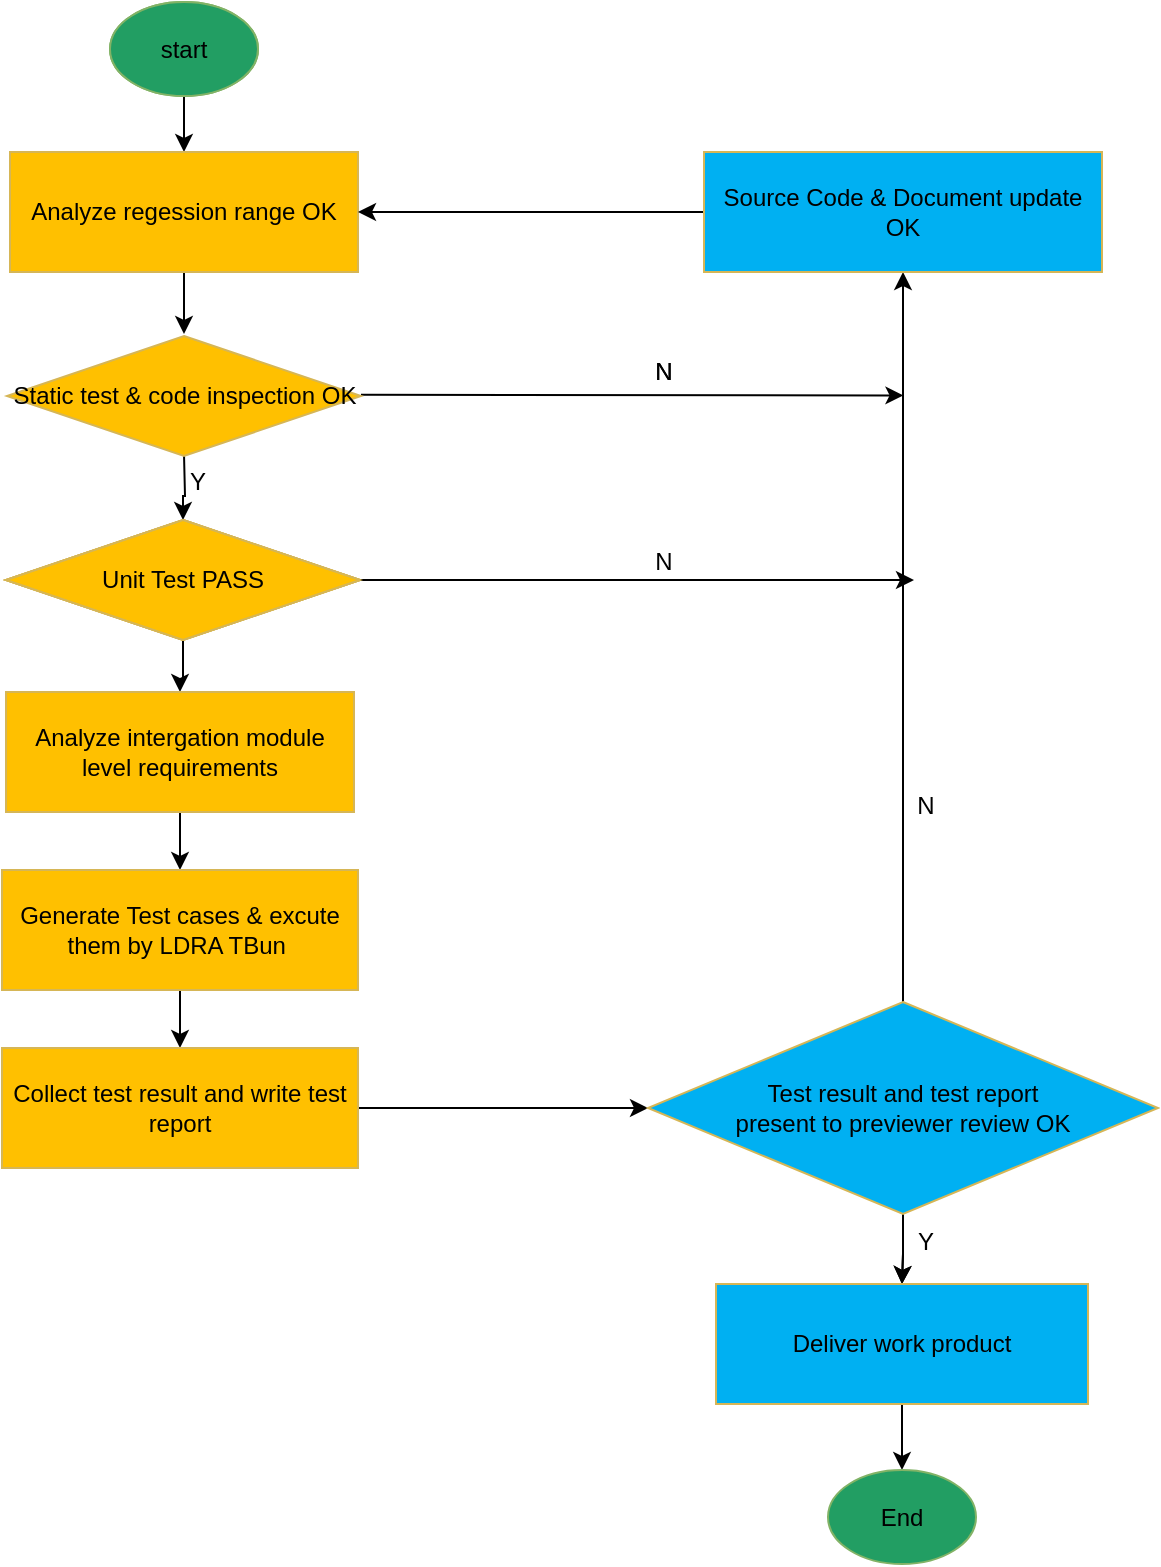 <mxfile version="15.2.5" type="github">
  <diagram id="C5RBs43oDa-KdzZeNtuy" name="Page-1">
    <mxGraphModel dx="1483" dy="1227" grid="0" gridSize="10" guides="1" tooltips="1" connect="1" arrows="1" fold="1" page="0" pageScale="1" pageWidth="827" pageHeight="1169" math="0" shadow="0">
      <root>
        <mxCell id="WIyWlLk6GJQsqaUBKTNV-0" />
        <mxCell id="WIyWlLk6GJQsqaUBKTNV-1" parent="WIyWlLk6GJQsqaUBKTNV-0" />
        <mxCell id="lVU3wNaucCvt7rgFDzpp-3" value="" style="edgeStyle=orthogonalEdgeStyle;rounded=0;orthogonalLoop=1;jettySize=auto;html=1;" edge="1" parent="WIyWlLk6GJQsqaUBKTNV-1" source="lVU3wNaucCvt7rgFDzpp-0" target="lVU3wNaucCvt7rgFDzpp-2">
          <mxGeometry relative="1" as="geometry" />
        </mxCell>
        <mxCell id="lVU3wNaucCvt7rgFDzpp-0" value="start" style="ellipse;whiteSpace=wrap;html=1;fillColor=#d5e8d4;strokeColor=#82b366;" vertex="1" parent="WIyWlLk6GJQsqaUBKTNV-1">
          <mxGeometry x="156" y="-382" width="74" height="47" as="geometry" />
        </mxCell>
        <mxCell id="lVU3wNaucCvt7rgFDzpp-5" value="" style="edgeStyle=orthogonalEdgeStyle;rounded=0;orthogonalLoop=1;jettySize=auto;html=1;" edge="1" parent="WIyWlLk6GJQsqaUBKTNV-1" source="lVU3wNaucCvt7rgFDzpp-2">
          <mxGeometry relative="1" as="geometry">
            <mxPoint x="193.0" y="-216" as="targetPoint" />
          </mxGeometry>
        </mxCell>
        <mxCell id="lVU3wNaucCvt7rgFDzpp-2" value="Analyze regession range OK" style="rounded=0;whiteSpace=wrap;html=1;fillColor=#ffc000;strokeColor=#d6b656;" vertex="1" parent="WIyWlLk6GJQsqaUBKTNV-1">
          <mxGeometry x="106" y="-307" width="174" height="60" as="geometry" />
        </mxCell>
        <mxCell id="lVU3wNaucCvt7rgFDzpp-7" value="" style="edgeStyle=orthogonalEdgeStyle;rounded=0;orthogonalLoop=1;jettySize=auto;html=1;" edge="1" parent="WIyWlLk6GJQsqaUBKTNV-1" target="lVU3wNaucCvt7rgFDzpp-6">
          <mxGeometry relative="1" as="geometry">
            <mxPoint x="193.0" y="-156" as="sourcePoint" />
          </mxGeometry>
        </mxCell>
        <mxCell id="lVU3wNaucCvt7rgFDzpp-11" value="" style="edgeStyle=orthogonalEdgeStyle;rounded=0;orthogonalLoop=1;jettySize=auto;html=1;" edge="1" parent="WIyWlLk6GJQsqaUBKTNV-1" source="lVU3wNaucCvt7rgFDzpp-6" target="lVU3wNaucCvt7rgFDzpp-10">
          <mxGeometry relative="1" as="geometry" />
        </mxCell>
        <mxCell id="lVU3wNaucCvt7rgFDzpp-6" value="Unit Test PASS" style="rhombus;whiteSpace=wrap;html=1;fillColor=#fff2cc;strokeColor=#d6b656;" vertex="1" parent="WIyWlLk6GJQsqaUBKTNV-1">
          <mxGeometry x="104" y="-123" width="177" height="60" as="geometry" />
        </mxCell>
        <mxCell id="lVU3wNaucCvt7rgFDzpp-8" style="edgeStyle=orthogonalEdgeStyle;rounded=0;orthogonalLoop=1;jettySize=auto;html=1;exitX=0.5;exitY=1;exitDx=0;exitDy=0;" edge="1" parent="WIyWlLk6GJQsqaUBKTNV-1" source="lVU3wNaucCvt7rgFDzpp-6" target="lVU3wNaucCvt7rgFDzpp-6">
          <mxGeometry relative="1" as="geometry" />
        </mxCell>
        <mxCell id="lVU3wNaucCvt7rgFDzpp-9" value="Y" style="text;html=1;strokeColor=none;fillColor=none;align=center;verticalAlign=middle;whiteSpace=wrap;rounded=0;" vertex="1" parent="WIyWlLk6GJQsqaUBKTNV-1">
          <mxGeometry x="180" y="-152" width="40" height="20" as="geometry" />
        </mxCell>
        <mxCell id="lVU3wNaucCvt7rgFDzpp-13" value="" style="edgeStyle=orthogonalEdgeStyle;rounded=0;orthogonalLoop=1;jettySize=auto;html=1;" edge="1" parent="WIyWlLk6GJQsqaUBKTNV-1" source="lVU3wNaucCvt7rgFDzpp-10" target="lVU3wNaucCvt7rgFDzpp-12">
          <mxGeometry relative="1" as="geometry" />
        </mxCell>
        <mxCell id="lVU3wNaucCvt7rgFDzpp-10" value="Analyze intergation module level requirements" style="rounded=0;whiteSpace=wrap;html=1;fillColor=#ffc000;strokeColor=#d6b656;" vertex="1" parent="WIyWlLk6GJQsqaUBKTNV-1">
          <mxGeometry x="104" y="-37" width="174" height="60" as="geometry" />
        </mxCell>
        <mxCell id="lVU3wNaucCvt7rgFDzpp-15" value="" style="edgeStyle=orthogonalEdgeStyle;rounded=0;orthogonalLoop=1;jettySize=auto;html=1;" edge="1" parent="WIyWlLk6GJQsqaUBKTNV-1" source="lVU3wNaucCvt7rgFDzpp-12" target="lVU3wNaucCvt7rgFDzpp-14">
          <mxGeometry relative="1" as="geometry" />
        </mxCell>
        <mxCell id="lVU3wNaucCvt7rgFDzpp-12" value="Generate Test cases &amp;amp; excute them by LDRA TBun&amp;nbsp;" style="whiteSpace=wrap;html=1;rounded=0;strokeColor=#d6b656;fillColor=#ffc000;" vertex="1" parent="WIyWlLk6GJQsqaUBKTNV-1">
          <mxGeometry x="102" y="52" width="178" height="60" as="geometry" />
        </mxCell>
        <mxCell id="lVU3wNaucCvt7rgFDzpp-19" style="edgeStyle=orthogonalEdgeStyle;rounded=0;orthogonalLoop=1;jettySize=auto;html=1;exitX=1;exitY=0.5;exitDx=0;exitDy=0;entryX=0;entryY=0.5;entryDx=0;entryDy=0;" edge="1" parent="WIyWlLk6GJQsqaUBKTNV-1" source="lVU3wNaucCvt7rgFDzpp-14" target="lVU3wNaucCvt7rgFDzpp-18">
          <mxGeometry relative="1" as="geometry" />
        </mxCell>
        <mxCell id="lVU3wNaucCvt7rgFDzpp-14" value="Collect test result and write test report" style="whiteSpace=wrap;html=1;rounded=0;strokeColor=#d6b656;fillColor=#ffc000;" vertex="1" parent="WIyWlLk6GJQsqaUBKTNV-1">
          <mxGeometry x="102" y="141" width="178" height="60" as="geometry" />
        </mxCell>
        <mxCell id="lVU3wNaucCvt7rgFDzpp-16" value="Unit Test PASS" style="rhombus;whiteSpace=wrap;html=1;fillColor=#fff2cc;strokeColor=#d6b656;" vertex="1" parent="WIyWlLk6GJQsqaUBKTNV-1">
          <mxGeometry x="104" y="-123" width="177" height="60" as="geometry" />
        </mxCell>
        <mxCell id="lVU3wNaucCvt7rgFDzpp-17" value="Unit Test PASS" style="rhombus;whiteSpace=wrap;html=1;fillColor=#ffc000;strokeColor=#d6b656;" vertex="1" parent="WIyWlLk6GJQsqaUBKTNV-1">
          <mxGeometry x="104" y="-123" width="177" height="60" as="geometry" />
        </mxCell>
        <mxCell id="lVU3wNaucCvt7rgFDzpp-21" value="" style="edgeStyle=orthogonalEdgeStyle;rounded=0;orthogonalLoop=1;jettySize=auto;html=1;" edge="1" parent="WIyWlLk6GJQsqaUBKTNV-1" source="lVU3wNaucCvt7rgFDzpp-18" target="lVU3wNaucCvt7rgFDzpp-20">
          <mxGeometry relative="1" as="geometry" />
        </mxCell>
        <mxCell id="lVU3wNaucCvt7rgFDzpp-26" value="" style="edgeStyle=orthogonalEdgeStyle;rounded=0;orthogonalLoop=1;jettySize=auto;html=1;" edge="1" parent="WIyWlLk6GJQsqaUBKTNV-1" source="lVU3wNaucCvt7rgFDzpp-18" target="lVU3wNaucCvt7rgFDzpp-20">
          <mxGeometry relative="1" as="geometry" />
        </mxCell>
        <mxCell id="lVU3wNaucCvt7rgFDzpp-32" style="edgeStyle=none;rounded=0;orthogonalLoop=1;jettySize=auto;html=1;exitX=0.5;exitY=0;exitDx=0;exitDy=0;entryX=0.5;entryY=1;entryDx=0;entryDy=0;" edge="1" parent="WIyWlLk6GJQsqaUBKTNV-1" source="lVU3wNaucCvt7rgFDzpp-18" target="lVU3wNaucCvt7rgFDzpp-30">
          <mxGeometry relative="1" as="geometry" />
        </mxCell>
        <mxCell id="lVU3wNaucCvt7rgFDzpp-18" value="Test result and test report &lt;br&gt;present to previewer review OK" style="rhombus;whiteSpace=wrap;html=1;fillColor=#00b0f2;strokeColor=#d6b656;" vertex="1" parent="WIyWlLk6GJQsqaUBKTNV-1">
          <mxGeometry x="425" y="118" width="255" height="106" as="geometry" />
        </mxCell>
        <mxCell id="lVU3wNaucCvt7rgFDzpp-24" value="" style="edgeStyle=orthogonalEdgeStyle;rounded=0;orthogonalLoop=1;jettySize=auto;html=1;" edge="1" parent="WIyWlLk6GJQsqaUBKTNV-1" source="lVU3wNaucCvt7rgFDzpp-20" target="lVU3wNaucCvt7rgFDzpp-23">
          <mxGeometry relative="1" as="geometry" />
        </mxCell>
        <mxCell id="lVU3wNaucCvt7rgFDzpp-20" value="Deliver work product" style="whiteSpace=wrap;html=1;strokeColor=#d6b656;fillColor=#00b0f2;" vertex="1" parent="WIyWlLk6GJQsqaUBKTNV-1">
          <mxGeometry x="459" y="259" width="186" height="60" as="geometry" />
        </mxCell>
        <mxCell id="lVU3wNaucCvt7rgFDzpp-22" value="start" style="ellipse;whiteSpace=wrap;html=1;fillColor=#229e63;strokeColor=#82b366;" vertex="1" parent="WIyWlLk6GJQsqaUBKTNV-1">
          <mxGeometry x="156" y="-382" width="74" height="47" as="geometry" />
        </mxCell>
        <mxCell id="lVU3wNaucCvt7rgFDzpp-23" value="End" style="ellipse;whiteSpace=wrap;html=1;fillColor=#229e63;strokeColor=#82b366;" vertex="1" parent="WIyWlLk6GJQsqaUBKTNV-1">
          <mxGeometry x="515" y="352" width="74" height="47" as="geometry" />
        </mxCell>
        <mxCell id="lVU3wNaucCvt7rgFDzpp-34" style="edgeStyle=none;rounded=0;orthogonalLoop=1;jettySize=auto;html=1;exitX=1;exitY=0.5;exitDx=0;exitDy=0;" edge="1" parent="WIyWlLk6GJQsqaUBKTNV-1">
          <mxGeometry relative="1" as="geometry">
            <mxPoint x="552.735" y="-185.296" as="targetPoint" />
            <mxPoint x="281.5" y="-185.59" as="sourcePoint" />
          </mxGeometry>
        </mxCell>
        <mxCell id="lVU3wNaucCvt7rgFDzpp-27" value="Y" style="text;html=1;strokeColor=none;fillColor=none;align=center;verticalAlign=middle;whiteSpace=wrap;rounded=0;" vertex="1" parent="WIyWlLk6GJQsqaUBKTNV-1">
          <mxGeometry x="544" y="228" width="40" height="20" as="geometry" />
        </mxCell>
        <mxCell id="lVU3wNaucCvt7rgFDzpp-29" value="Deliver work product" style="whiteSpace=wrap;html=1;strokeColor=#d6b656;fillColor=#00b0f2;" vertex="1" parent="WIyWlLk6GJQsqaUBKTNV-1">
          <mxGeometry x="459" y="259" width="186" height="60" as="geometry" />
        </mxCell>
        <mxCell id="lVU3wNaucCvt7rgFDzpp-31" style="edgeStyle=none;rounded=0;orthogonalLoop=1;jettySize=auto;html=1;exitX=0;exitY=0.5;exitDx=0;exitDy=0;entryX=1;entryY=0.5;entryDx=0;entryDy=0;" edge="1" parent="WIyWlLk6GJQsqaUBKTNV-1" source="lVU3wNaucCvt7rgFDzpp-30" target="lVU3wNaucCvt7rgFDzpp-2">
          <mxGeometry relative="1" as="geometry" />
        </mxCell>
        <mxCell id="lVU3wNaucCvt7rgFDzpp-30" value="Source Code &amp;amp; Document update OK" style="whiteSpace=wrap;html=1;strokeColor=#d6b656;fillColor=#00b0f2;" vertex="1" parent="WIyWlLk6GJQsqaUBKTNV-1">
          <mxGeometry x="453" y="-307" width="199" height="60" as="geometry" />
        </mxCell>
        <mxCell id="lVU3wNaucCvt7rgFDzpp-33" value="N" style="text;html=1;strokeColor=none;fillColor=none;align=center;verticalAlign=middle;whiteSpace=wrap;rounded=0;" vertex="1" parent="WIyWlLk6GJQsqaUBKTNV-1">
          <mxGeometry x="544" y="10" width="40" height="20" as="geometry" />
        </mxCell>
        <mxCell id="lVU3wNaucCvt7rgFDzpp-37" style="edgeStyle=none;rounded=0;orthogonalLoop=1;jettySize=auto;html=1;exitX=1;exitY=0.5;exitDx=0;exitDy=0;" edge="1" parent="WIyWlLk6GJQsqaUBKTNV-1" source="lVU3wNaucCvt7rgFDzpp-35">
          <mxGeometry relative="1" as="geometry">
            <mxPoint x="558" y="-93" as="targetPoint" />
          </mxGeometry>
        </mxCell>
        <mxCell id="lVU3wNaucCvt7rgFDzpp-35" value="Unit Test PASS" style="rhombus;whiteSpace=wrap;html=1;fillColor=#ffc000;strokeColor=#d6b656;" vertex="1" parent="WIyWlLk6GJQsqaUBKTNV-1">
          <mxGeometry x="104" y="-123" width="177" height="60" as="geometry" />
        </mxCell>
        <mxCell id="lVU3wNaucCvt7rgFDzpp-36" value="Static test &amp;amp; code inspection OK" style="rhombus;whiteSpace=wrap;html=1;fillColor=#ffc000;strokeColor=#d6b656;" vertex="1" parent="WIyWlLk6GJQsqaUBKTNV-1">
          <mxGeometry x="104.5" y="-215" width="177" height="60" as="geometry" />
        </mxCell>
        <mxCell id="lVU3wNaucCvt7rgFDzpp-39" value="N" style="text;html=1;strokeColor=none;fillColor=none;align=center;verticalAlign=middle;whiteSpace=wrap;rounded=0;" vertex="1" parent="WIyWlLk6GJQsqaUBKTNV-1">
          <mxGeometry x="413" y="-207" width="40" height="20" as="geometry" />
        </mxCell>
        <mxCell id="lVU3wNaucCvt7rgFDzpp-40" value="N" style="text;html=1;strokeColor=none;fillColor=none;align=center;verticalAlign=middle;whiteSpace=wrap;rounded=0;" vertex="1" parent="WIyWlLk6GJQsqaUBKTNV-1">
          <mxGeometry x="413" y="-207" width="40" height="20" as="geometry" />
        </mxCell>
        <mxCell id="lVU3wNaucCvt7rgFDzpp-41" value="N" style="text;html=1;strokeColor=none;fillColor=none;align=center;verticalAlign=middle;whiteSpace=wrap;rounded=0;" vertex="1" parent="WIyWlLk6GJQsqaUBKTNV-1">
          <mxGeometry x="413" y="-112" width="40" height="20" as="geometry" />
        </mxCell>
      </root>
    </mxGraphModel>
  </diagram>
</mxfile>
